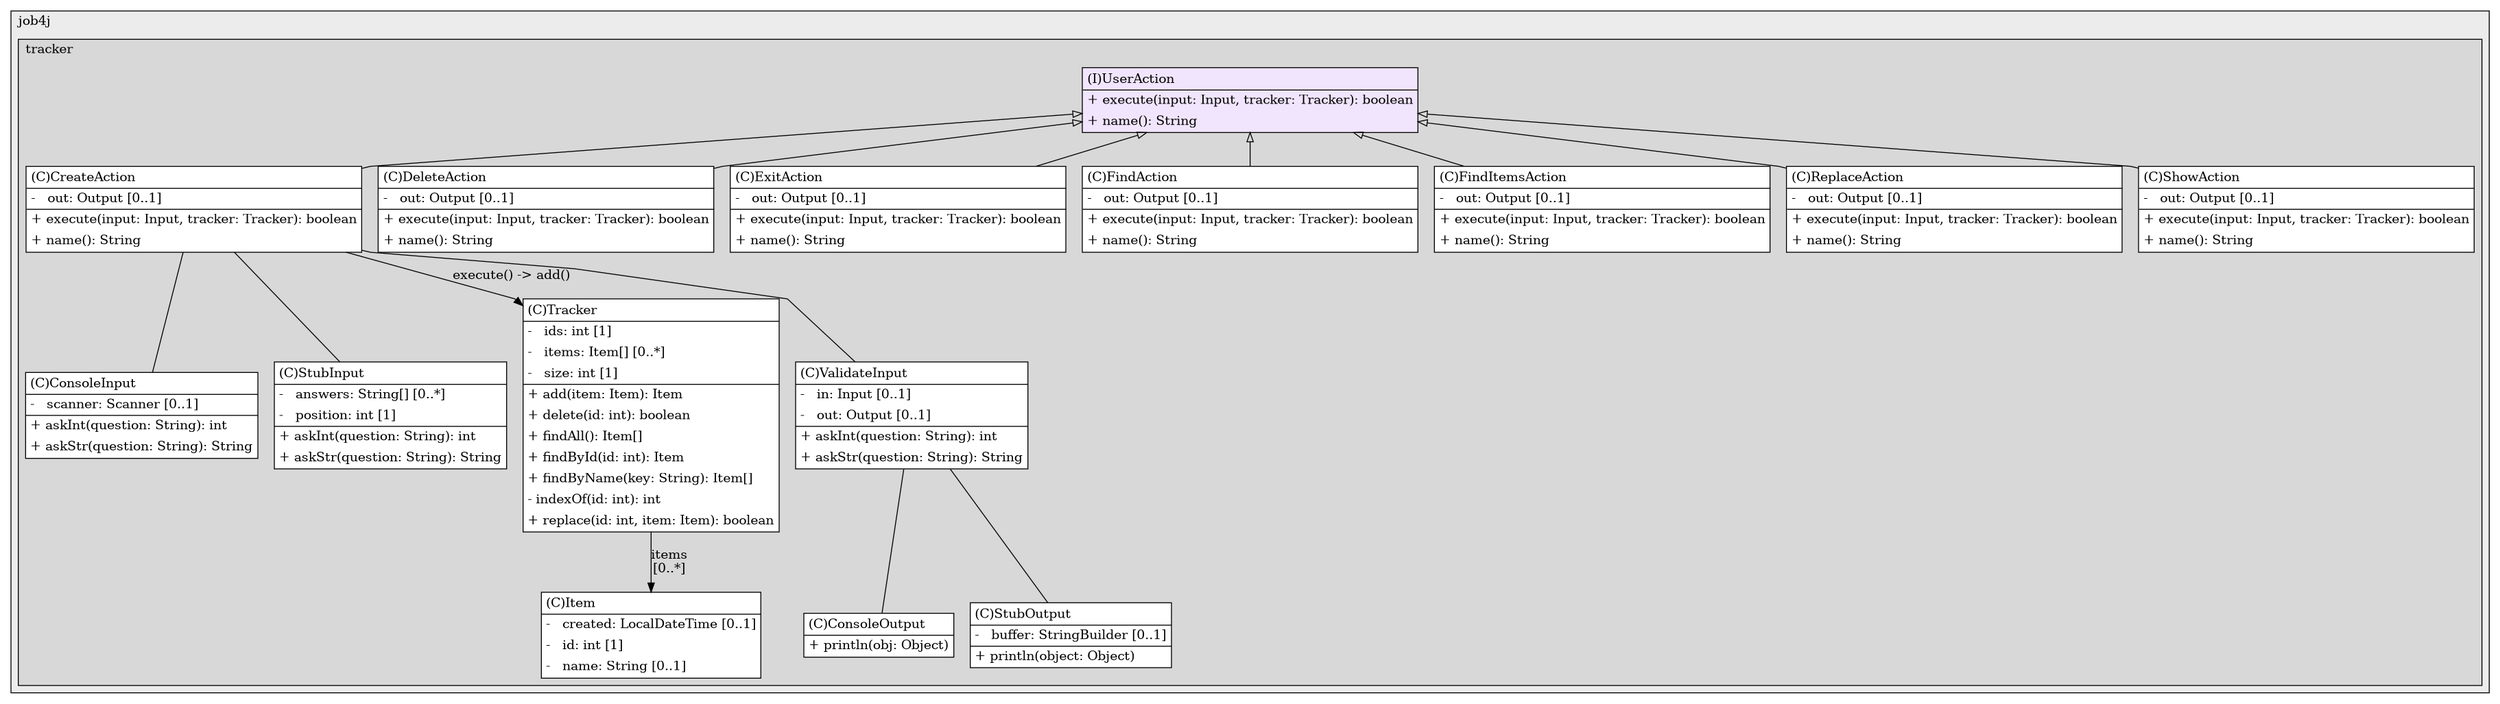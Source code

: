 @startuml

/' diagram meta data start
config=StructureConfiguration;
{
  "projectClassification": {
    "searchMode": "OpenProject", // OpenProject, AllProjects
    "includedProjects": "",
    "pathEndKeywords": "*.impl",
    "isClientPath": "",
    "isClientName": "",
    "isTestPath": "",
    "isTestName": "",
    "isMappingPath": "",
    "isMappingName": "",
    "isDataAccessPath": "",
    "isDataAccessName": "",
    "isDataStructurePath": "",
    "isDataStructureName": "",
    "isInterfaceStructuresPath": "",
    "isInterfaceStructuresName": "",
    "isEntryPointPath": "",
    "isEntryPointName": "",
    "treatFinalFieldsAsMandatory": false
  },
  "graphRestriction": {
    "classPackageExcludeFilter": "",
    "classPackageIncludeFilter": "",
    "classNameExcludeFilter": "",
    "classNameIncludeFilter": "",
    "methodNameExcludeFilter": "",
    "methodNameIncludeFilter": "",
    "removeByInheritance": "", // inheritance/annotation based filtering is done in a second step
    "removeByAnnotation": "",
    "removeByClassPackage": "", // cleanup the graph after inheritance/annotation based filtering is done
    "removeByClassName": "",
    "cutMappings": false,
    "cutEnum": true,
    "cutTests": true,
    "cutClient": true,
    "cutDataAccess": true,
    "cutInterfaceStructures": true,
    "cutDataStructures": true,
    "cutGetterAndSetter": true,
    "cutConstructors": true
  },
  "graphTraversal": {
    "forwardDepth": 3,
    "backwardDepth": 3,
    "classPackageExcludeFilter": "",
    "classPackageIncludeFilter": "",
    "classNameExcludeFilter": "",
    "classNameIncludeFilter": "",
    "methodNameExcludeFilter": "",
    "methodNameIncludeFilter": "",
    "hideMappings": false,
    "hideDataStructures": false,
    "hidePrivateMethods": true,
    "hideInterfaceCalls": true, // indirection: implementation -> interface (is hidden) -> implementation
    "onlyShowApplicationEntryPoints": false, // root node is included
    "useMethodCallsForStructureDiagram": "ForwardOnly" // ForwardOnly, BothDirections, No
  },
  "details": {
    "aggregation": "GroupByClass", // ByClass, GroupByClass, None
    "showClassGenericTypes": true,
    "showMethods": true,
    "showMethodParameterNames": true,
    "showMethodParameterTypes": true,
    "showMethodReturnType": true,
    "showPackageLevels": 2,
    "showDetailedClassStructure": true
  },
  "rootClass": "ru.job4j.tracker.UserAction",
  "extensionCallbackMethod": "" // qualified.class.name#methodName - signature: public static String method(String)
}
diagram meta data end '/



digraph g {
    rankdir="TB"
    splines=polyline
    

'nodes 
subgraph cluster_101295923 { 
   	label=job4j
	labeljust=l
	fillcolor="#ececec"
	style=filled
   
   subgraph cluster_2048152707 { 
   	label=tracker
	labeljust=l
	fillcolor="#d8d8d8"
	style=filled
   
   ConsoleInput1610464494[
	label=<<TABLE BORDER="1" CELLBORDER="0" CELLPADDING="4" CELLSPACING="0">
<TR><TD ALIGN="LEFT" >(C)ConsoleInput</TD></TR>
<HR/>
<TR><TD ALIGN="LEFT" >-   scanner: Scanner [0..1]</TD></TR>
<HR/>
<TR><TD ALIGN="LEFT" >+ askInt(question: String): int</TD></TR>
<TR><TD ALIGN="LEFT" >+ askStr(question: String): String</TD></TR>
</TABLE>>
	style=filled
	margin=0
	shape=plaintext
	fillcolor="#FFFFFF"
];

ConsoleOutput1610464494[
	label=<<TABLE BORDER="1" CELLBORDER="0" CELLPADDING="4" CELLSPACING="0">
<TR><TD ALIGN="LEFT" >(C)ConsoleOutput</TD></TR>
<HR/>
<TR><TD ALIGN="LEFT" >+ println(obj: Object)</TD></TR>
</TABLE>>
	style=filled
	margin=0
	shape=plaintext
	fillcolor="#FFFFFF"
];

CreateAction1610464494[
	label=<<TABLE BORDER="1" CELLBORDER="0" CELLPADDING="4" CELLSPACING="0">
<TR><TD ALIGN="LEFT" >(C)CreateAction</TD></TR>
<HR/>
<TR><TD ALIGN="LEFT" >-   out: Output [0..1]</TD></TR>
<HR/>
<TR><TD ALIGN="LEFT" >+ execute(input: Input, tracker: Tracker): boolean</TD></TR>
<TR><TD ALIGN="LEFT" >+ name(): String</TD></TR>
</TABLE>>
	style=filled
	margin=0
	shape=plaintext
	fillcolor="#FFFFFF"
];

DeleteAction1610464494[
	label=<<TABLE BORDER="1" CELLBORDER="0" CELLPADDING="4" CELLSPACING="0">
<TR><TD ALIGN="LEFT" >(C)DeleteAction</TD></TR>
<HR/>
<TR><TD ALIGN="LEFT" >-   out: Output [0..1]</TD></TR>
<HR/>
<TR><TD ALIGN="LEFT" >+ execute(input: Input, tracker: Tracker): boolean</TD></TR>
<TR><TD ALIGN="LEFT" >+ name(): String</TD></TR>
</TABLE>>
	style=filled
	margin=0
	shape=plaintext
	fillcolor="#FFFFFF"
];

ExitAction1610464494[
	label=<<TABLE BORDER="1" CELLBORDER="0" CELLPADDING="4" CELLSPACING="0">
<TR><TD ALIGN="LEFT" >(C)ExitAction</TD></TR>
<HR/>
<TR><TD ALIGN="LEFT" >-   out: Output [0..1]</TD></TR>
<HR/>
<TR><TD ALIGN="LEFT" >+ execute(input: Input, tracker: Tracker): boolean</TD></TR>
<TR><TD ALIGN="LEFT" >+ name(): String</TD></TR>
</TABLE>>
	style=filled
	margin=0
	shape=plaintext
	fillcolor="#FFFFFF"
];

FindAction1610464494[
	label=<<TABLE BORDER="1" CELLBORDER="0" CELLPADDING="4" CELLSPACING="0">
<TR><TD ALIGN="LEFT" >(C)FindAction</TD></TR>
<HR/>
<TR><TD ALIGN="LEFT" >-   out: Output [0..1]</TD></TR>
<HR/>
<TR><TD ALIGN="LEFT" >+ execute(input: Input, tracker: Tracker): boolean</TD></TR>
<TR><TD ALIGN="LEFT" >+ name(): String</TD></TR>
</TABLE>>
	style=filled
	margin=0
	shape=plaintext
	fillcolor="#FFFFFF"
];

FindItemsAction1610464494[
	label=<<TABLE BORDER="1" CELLBORDER="0" CELLPADDING="4" CELLSPACING="0">
<TR><TD ALIGN="LEFT" >(C)FindItemsAction</TD></TR>
<HR/>
<TR><TD ALIGN="LEFT" >-   out: Output [0..1]</TD></TR>
<HR/>
<TR><TD ALIGN="LEFT" >+ execute(input: Input, tracker: Tracker): boolean</TD></TR>
<TR><TD ALIGN="LEFT" >+ name(): String</TD></TR>
</TABLE>>
	style=filled
	margin=0
	shape=plaintext
	fillcolor="#FFFFFF"
];

Item1610464494[
	label=<<TABLE BORDER="1" CELLBORDER="0" CELLPADDING="4" CELLSPACING="0">
<TR><TD ALIGN="LEFT" >(C)Item</TD></TR>
<HR/>
<TR><TD ALIGN="LEFT" >-   created: LocalDateTime [0..1]</TD></TR>
<TR><TD ALIGN="LEFT" >-   id: int [1]</TD></TR>
<TR><TD ALIGN="LEFT" >-   name: String [0..1]</TD></TR>
</TABLE>>
	style=filled
	margin=0
	shape=plaintext
	fillcolor="#FFFFFF"
];

ReplaceAction1610464494[
	label=<<TABLE BORDER="1" CELLBORDER="0" CELLPADDING="4" CELLSPACING="0">
<TR><TD ALIGN="LEFT" >(C)ReplaceAction</TD></TR>
<HR/>
<TR><TD ALIGN="LEFT" >-   out: Output [0..1]</TD></TR>
<HR/>
<TR><TD ALIGN="LEFT" >+ execute(input: Input, tracker: Tracker): boolean</TD></TR>
<TR><TD ALIGN="LEFT" >+ name(): String</TD></TR>
</TABLE>>
	style=filled
	margin=0
	shape=plaintext
	fillcolor="#FFFFFF"
];

ShowAction1610464494[
	label=<<TABLE BORDER="1" CELLBORDER="0" CELLPADDING="4" CELLSPACING="0">
<TR><TD ALIGN="LEFT" >(C)ShowAction</TD></TR>
<HR/>
<TR><TD ALIGN="LEFT" >-   out: Output [0..1]</TD></TR>
<HR/>
<TR><TD ALIGN="LEFT" >+ execute(input: Input, tracker: Tracker): boolean</TD></TR>
<TR><TD ALIGN="LEFT" >+ name(): String</TD></TR>
</TABLE>>
	style=filled
	margin=0
	shape=plaintext
	fillcolor="#FFFFFF"
];

StubInput1610464494[
	label=<<TABLE BORDER="1" CELLBORDER="0" CELLPADDING="4" CELLSPACING="0">
<TR><TD ALIGN="LEFT" >(C)StubInput</TD></TR>
<HR/>
<TR><TD ALIGN="LEFT" >-   answers: String[] [0..*]</TD></TR>
<TR><TD ALIGN="LEFT" >-   position: int [1]</TD></TR>
<HR/>
<TR><TD ALIGN="LEFT" >+ askInt(question: String): int</TD></TR>
<TR><TD ALIGN="LEFT" >+ askStr(question: String): String</TD></TR>
</TABLE>>
	style=filled
	margin=0
	shape=plaintext
	fillcolor="#FFFFFF"
];

StubOutput1610464494[
	label=<<TABLE BORDER="1" CELLBORDER="0" CELLPADDING="4" CELLSPACING="0">
<TR><TD ALIGN="LEFT" >(C)StubOutput</TD></TR>
<HR/>
<TR><TD ALIGN="LEFT" >-   buffer: StringBuilder [0..1]</TD></TR>
<HR/>
<TR><TD ALIGN="LEFT" >+ println(object: Object)</TD></TR>
</TABLE>>
	style=filled
	margin=0
	shape=plaintext
	fillcolor="#FFFFFF"
];

Tracker1610464494[
	label=<<TABLE BORDER="1" CELLBORDER="0" CELLPADDING="4" CELLSPACING="0">
<TR><TD ALIGN="LEFT" >(C)Tracker</TD></TR>
<HR/>
<TR><TD ALIGN="LEFT" >-   ids: int [1]</TD></TR>
<TR><TD ALIGN="LEFT" >-   items: Item[] [0..*]</TD></TR>
<TR><TD ALIGN="LEFT" >-   size: int [1]</TD></TR>
<HR/>
<TR><TD ALIGN="LEFT" >+ add(item: Item): Item</TD></TR>
<TR><TD ALIGN="LEFT" >+ delete(id: int): boolean</TD></TR>
<TR><TD ALIGN="LEFT" >+ findAll(): Item[]</TD></TR>
<TR><TD ALIGN="LEFT" >+ findById(id: int): Item</TD></TR>
<TR><TD ALIGN="LEFT" >+ findByName(key: String): Item[]</TD></TR>
<TR><TD ALIGN="LEFT" >- indexOf(id: int): int</TD></TR>
<TR><TD ALIGN="LEFT" >+ replace(id: int, item: Item): boolean</TD></TR>
</TABLE>>
	style=filled
	margin=0
	shape=plaintext
	fillcolor="#FFFFFF"
];

UserAction1610464494[
	label=<<TABLE BORDER="1" CELLBORDER="0" CELLPADDING="4" CELLSPACING="0">
<TR><TD ALIGN="LEFT" >(I)UserAction</TD></TR>
<HR/>
<TR><TD ALIGN="LEFT" >+ execute(input: Input, tracker: Tracker): boolean</TD></TR>
<TR><TD ALIGN="LEFT" >+ name(): String</TD></TR>
</TABLE>>
	style=filled
	margin=0
	shape=plaintext
	fillcolor="#F1E5FD"
];

ValidateInput1610464494[
	label=<<TABLE BORDER="1" CELLBORDER="0" CELLPADDING="4" CELLSPACING="0">
<TR><TD ALIGN="LEFT" >(C)ValidateInput</TD></TR>
<HR/>
<TR><TD ALIGN="LEFT" >-   in: Input [0..1]</TD></TR>
<TR><TD ALIGN="LEFT" >-   out: Output [0..1]</TD></TR>
<HR/>
<TR><TD ALIGN="LEFT" >+ askInt(question: String): int</TD></TR>
<TR><TD ALIGN="LEFT" >+ askStr(question: String): String</TD></TR>
</TABLE>>
	style=filled
	margin=0
	shape=plaintext
	fillcolor="#FFFFFF"
];
} 
} 

'edges    
CreateAction1610464494 -> ConsoleInput1610464494[arrowhead=none];
CreateAction1610464494 -> StubInput1610464494[arrowhead=none];
CreateAction1610464494 -> Tracker1610464494[label="execute() -> add()"];
CreateAction1610464494 -> ValidateInput1610464494[arrowhead=none];
Tracker1610464494 -> Item1610464494[label="items
[0..*]"];
UserAction1610464494 -> CreateAction1610464494[arrowhead=none, arrowtail=empty, dir=both];
UserAction1610464494 -> DeleteAction1610464494[arrowhead=none, arrowtail=empty, dir=both];
UserAction1610464494 -> ExitAction1610464494[arrowhead=none, arrowtail=empty, dir=both];
UserAction1610464494 -> FindAction1610464494[arrowhead=none, arrowtail=empty, dir=both];
UserAction1610464494 -> FindItemsAction1610464494[arrowhead=none, arrowtail=empty, dir=both];
UserAction1610464494 -> ReplaceAction1610464494[arrowhead=none, arrowtail=empty, dir=both];
UserAction1610464494 -> ShowAction1610464494[arrowhead=none, arrowtail=empty, dir=both];
ValidateInput1610464494 -> ConsoleOutput1610464494[arrowhead=none];
ValidateInput1610464494 -> StubOutput1610464494[arrowhead=none];
    
}
@enduml